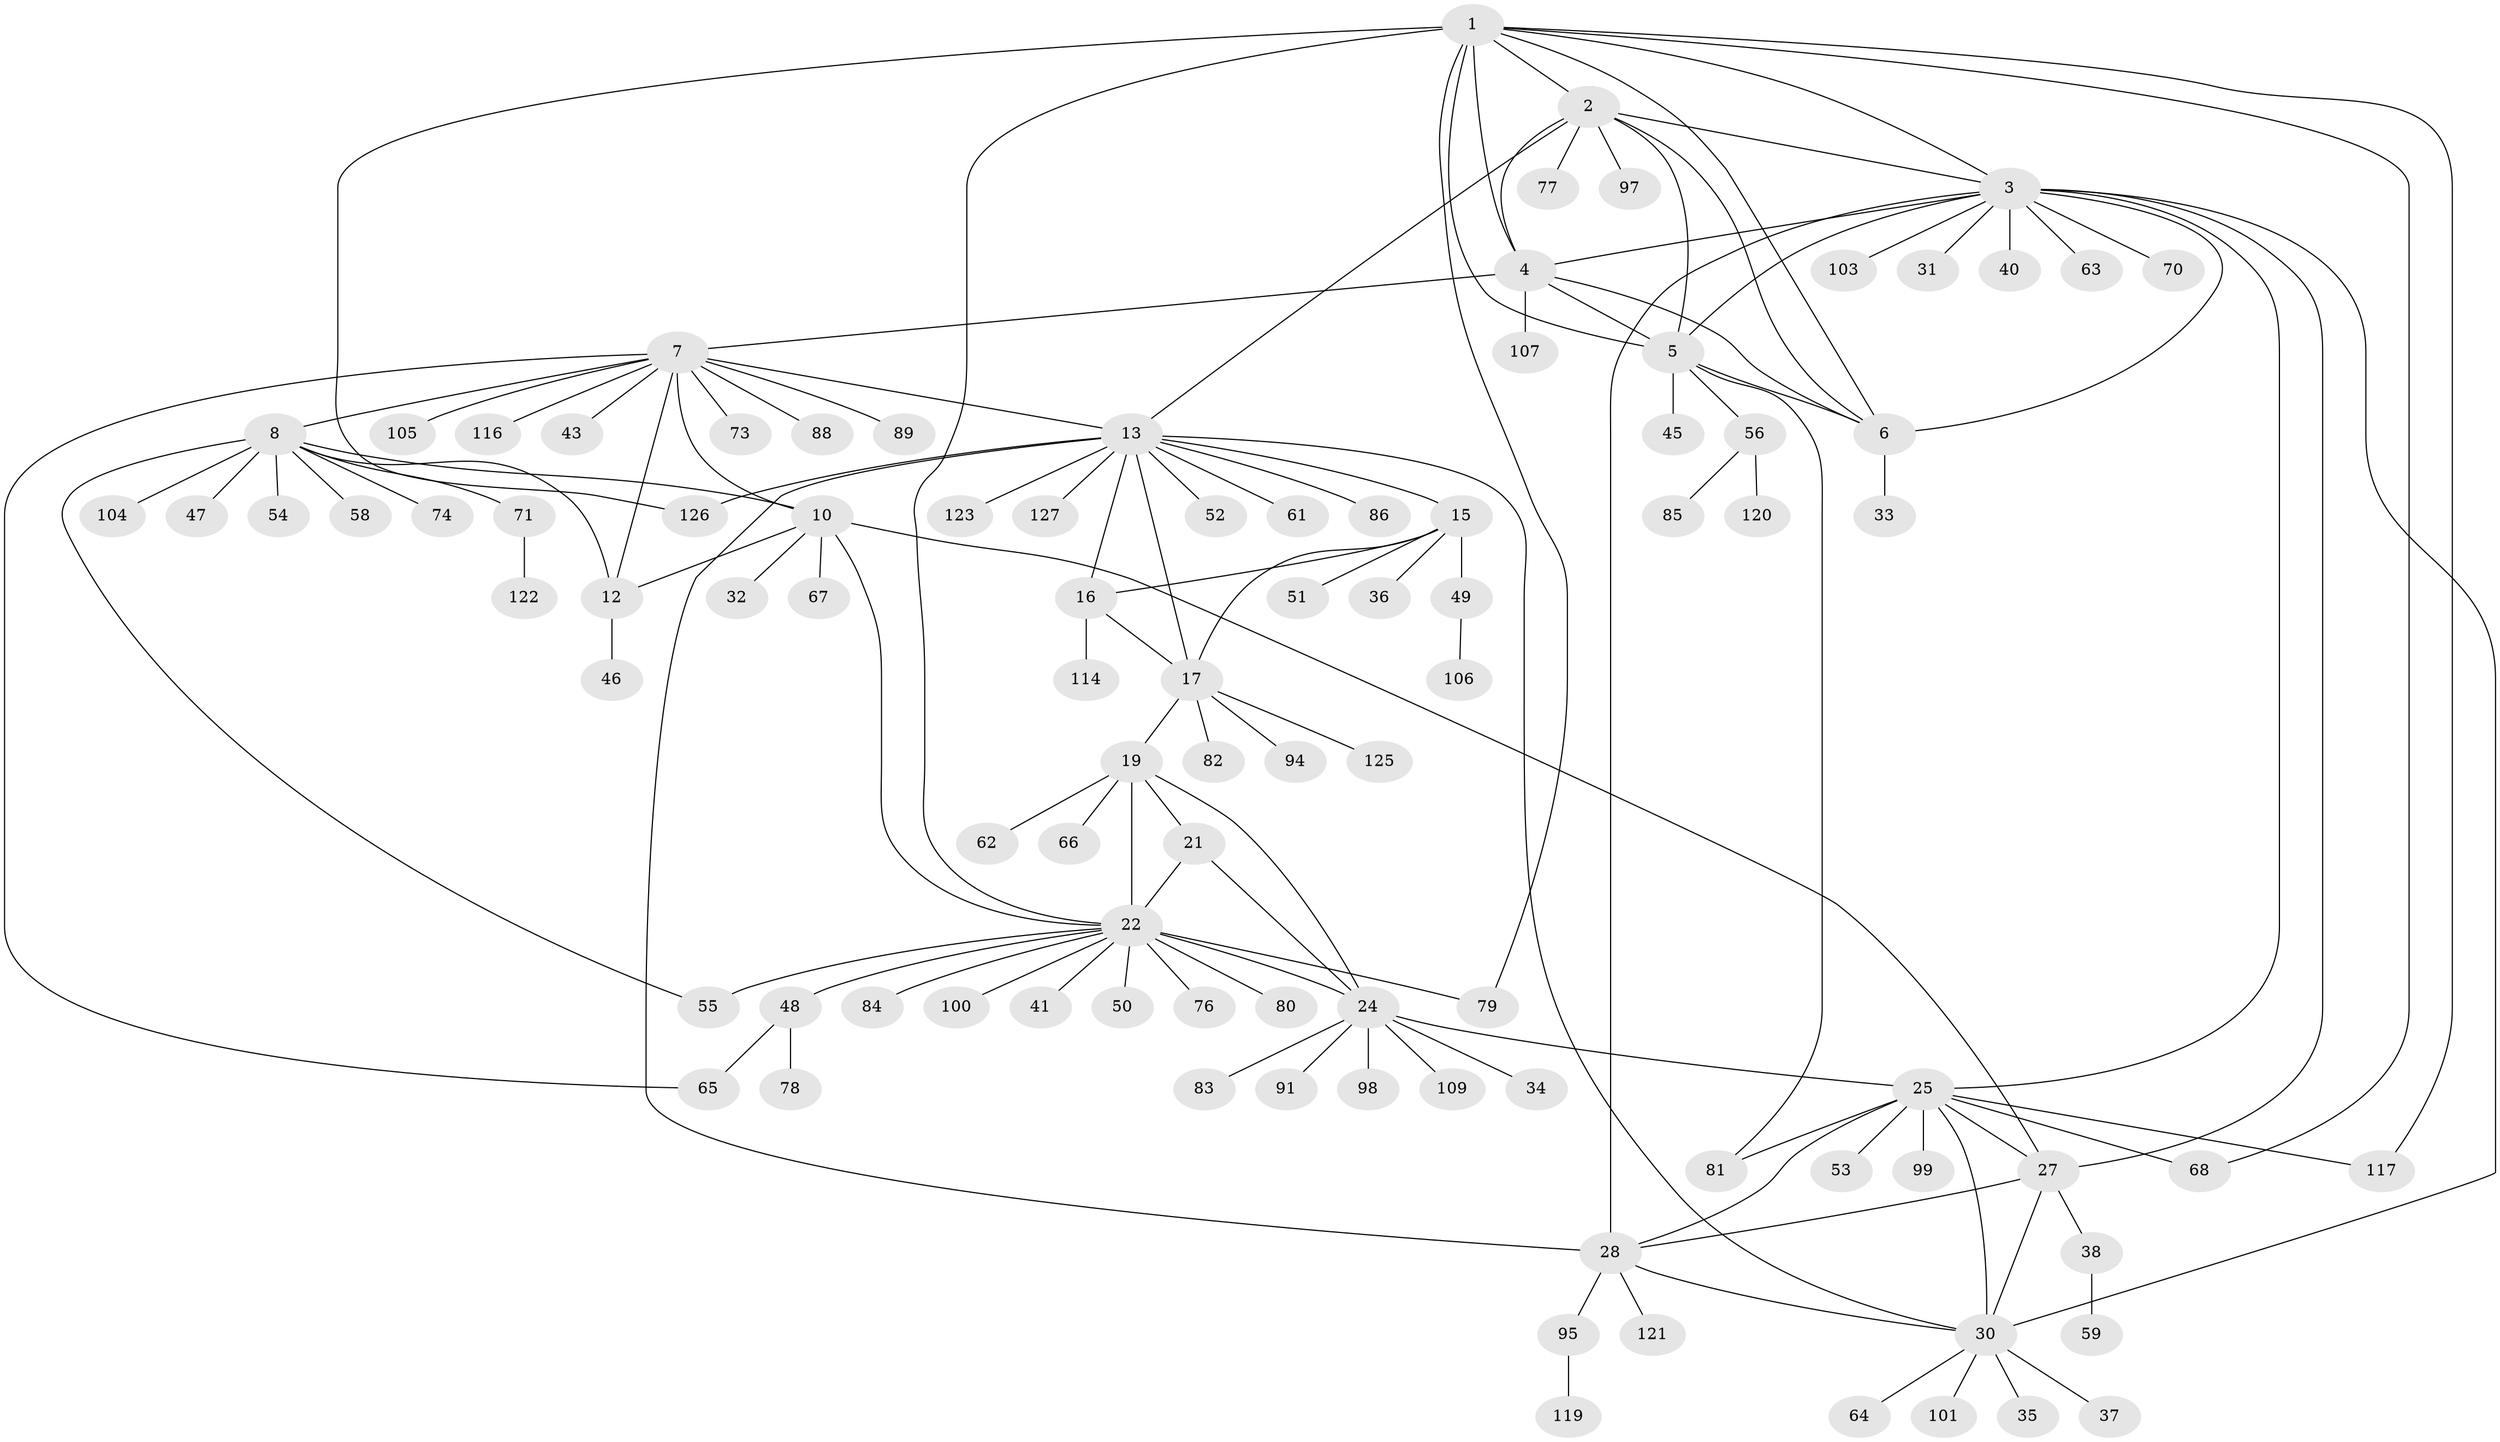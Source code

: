 // original degree distribution, {11: 0.007874015748031496, 8: 0.031496062992125984, 7: 0.047244094488188976, 9: 0.03937007874015748, 10: 0.047244094488188976, 13: 0.015748031496062992, 6: 0.031496062992125984, 5: 0.007874015748031496, 12: 0.007874015748031496, 1: 0.5905511811023622, 2: 0.14960629921259844, 3: 0.015748031496062992, 4: 0.007874015748031496}
// Generated by graph-tools (version 1.1) at 2025/11/02/27/25 16:11:36]
// undirected, 97 vertices, 135 edges
graph export_dot {
graph [start="1"]
  node [color=gray90,style=filled];
  1 [super="+87"];
  2;
  3 [super="+29"];
  4;
  5 [super="+93"];
  6 [super="+42"];
  7 [super="+9"];
  8 [super="+57"];
  10 [super="+11"];
  12 [super="+44"];
  13 [super="+14"];
  15 [super="+39"];
  16 [super="+18"];
  17 [super="+102"];
  19 [super="+20"];
  21 [super="+112"];
  22 [super="+23"];
  24 [super="+72"];
  25 [super="+26"];
  27 [super="+118"];
  28 [super="+115"];
  30 [super="+110"];
  31;
  32;
  33;
  34 [super="+60"];
  35;
  36;
  37;
  38 [super="+113"];
  40;
  41;
  43;
  45;
  46;
  47;
  48 [super="+75"];
  49;
  50;
  51 [super="+69"];
  52;
  53;
  54;
  55;
  56;
  58;
  59 [super="+111"];
  61;
  62;
  63;
  64;
  65;
  66;
  67;
  68;
  70;
  71;
  73;
  74;
  76;
  77 [super="+92"];
  78;
  79;
  80;
  81;
  82 [super="+90"];
  83;
  84;
  85 [super="+96"];
  86;
  88;
  89;
  91;
  94;
  95;
  97 [super="+124"];
  98;
  99;
  100;
  101;
  103;
  104;
  105 [super="+108"];
  106;
  107;
  109;
  114;
  116;
  117;
  119;
  120;
  121;
  122;
  123;
  125;
  126;
  127;
  1 -- 2;
  1 -- 3;
  1 -- 4;
  1 -- 5;
  1 -- 6;
  1 -- 68;
  1 -- 79;
  1 -- 117;
  1 -- 126;
  1 -- 22;
  2 -- 3;
  2 -- 4;
  2 -- 5;
  2 -- 6;
  2 -- 77;
  2 -- 97;
  2 -- 13;
  3 -- 4;
  3 -- 5;
  3 -- 6;
  3 -- 40;
  3 -- 70;
  3 -- 103;
  3 -- 25 [weight=2];
  3 -- 27;
  3 -- 28;
  3 -- 63;
  3 -- 30;
  3 -- 31;
  4 -- 5;
  4 -- 6;
  4 -- 107;
  4 -- 7;
  5 -- 6;
  5 -- 45;
  5 -- 56;
  5 -- 81;
  6 -- 33;
  7 -- 8 [weight=2];
  7 -- 10 [weight=4];
  7 -- 12 [weight=2];
  7 -- 43;
  7 -- 88;
  7 -- 89;
  7 -- 105;
  7 -- 116;
  7 -- 65;
  7 -- 73;
  7 -- 13;
  8 -- 10 [weight=2];
  8 -- 12;
  8 -- 47;
  8 -- 54;
  8 -- 55;
  8 -- 58;
  8 -- 71;
  8 -- 74;
  8 -- 104;
  10 -- 12 [weight=2];
  10 -- 32;
  10 -- 67;
  10 -- 27;
  10 -- 22;
  12 -- 46;
  13 -- 15 [weight=2];
  13 -- 16 [weight=4];
  13 -- 17 [weight=2];
  13 -- 52;
  13 -- 61;
  13 -- 123;
  13 -- 126;
  13 -- 127;
  13 -- 86;
  13 -- 28;
  13 -- 30;
  15 -- 16 [weight=2];
  15 -- 17;
  15 -- 36;
  15 -- 49;
  15 -- 51;
  16 -- 17 [weight=2];
  16 -- 114;
  17 -- 19;
  17 -- 82;
  17 -- 94;
  17 -- 125;
  19 -- 21 [weight=2];
  19 -- 22 [weight=4];
  19 -- 24 [weight=2];
  19 -- 66;
  19 -- 62;
  21 -- 22 [weight=2];
  21 -- 24;
  22 -- 24 [weight=2];
  22 -- 76;
  22 -- 80;
  22 -- 84;
  22 -- 100;
  22 -- 41;
  22 -- 79;
  22 -- 48;
  22 -- 50;
  22 -- 55;
  24 -- 34;
  24 -- 83;
  24 -- 91;
  24 -- 98;
  24 -- 109;
  24 -- 25;
  25 -- 27 [weight=2];
  25 -- 28 [weight=2];
  25 -- 30 [weight=2];
  25 -- 68;
  25 -- 117;
  25 -- 99;
  25 -- 81;
  25 -- 53;
  27 -- 28;
  27 -- 30;
  27 -- 38;
  28 -- 30;
  28 -- 95;
  28 -- 121;
  30 -- 35;
  30 -- 37;
  30 -- 64;
  30 -- 101;
  38 -- 59;
  48 -- 65;
  48 -- 78;
  49 -- 106;
  56 -- 85;
  56 -- 120;
  71 -- 122;
  95 -- 119;
}
